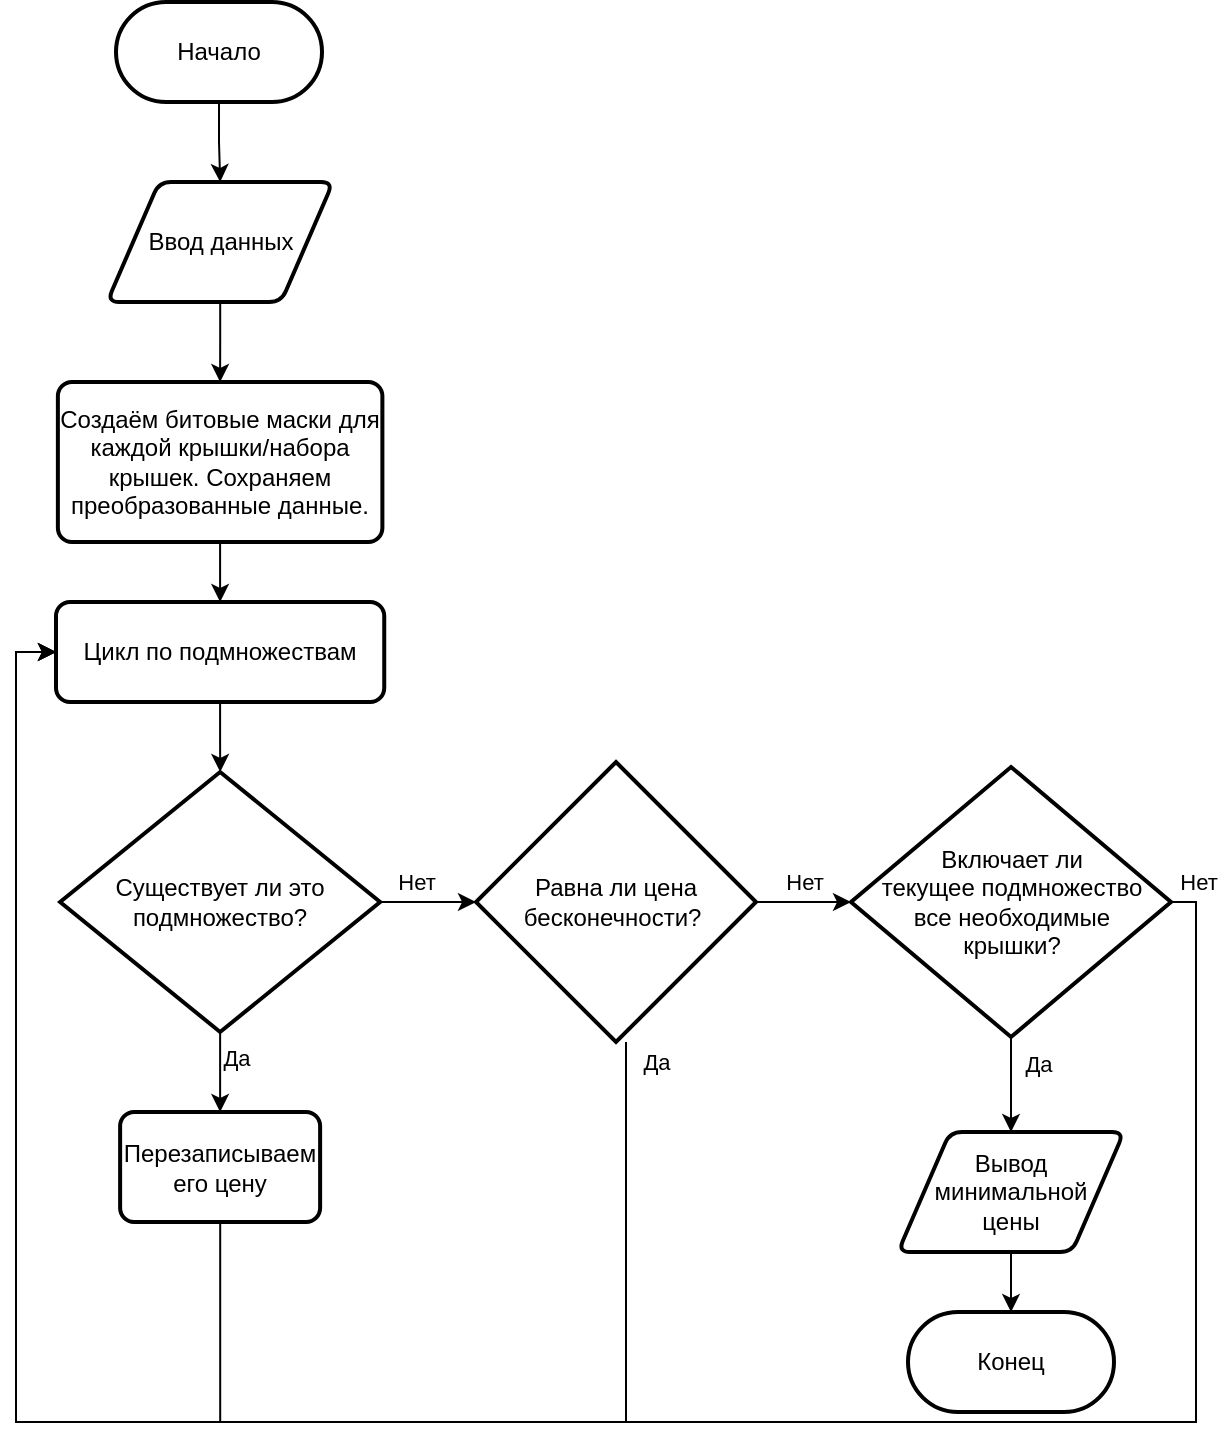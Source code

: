 <mxfile version="21.1.5" type="github">
  <diagram name="Страница 1" id="bQ_sUt_3Wh9Wx7oGjv2P">
    <mxGraphModel dx="1026" dy="604" grid="1" gridSize="10" guides="1" tooltips="1" connect="1" arrows="1" fold="1" page="1" pageScale="1" pageWidth="827" pageHeight="1169" math="0" shadow="0">
      <root>
        <mxCell id="0" />
        <mxCell id="1" parent="0" />
        <mxCell id="9YqZ-mT2EYhB-0YeohwO-23" value="" style="edgeStyle=orthogonalEdgeStyle;rounded=0;orthogonalLoop=1;jettySize=auto;html=1;" parent="1" source="_G6RMqRvs4XDsVMkIvbF-3" target="_G6RMqRvs4XDsVMkIvbF-7" edge="1">
          <mxGeometry relative="1" as="geometry" />
        </mxCell>
        <mxCell id="_G6RMqRvs4XDsVMkIvbF-3" value="Ввод данных" style="shape=parallelogram;html=1;strokeWidth=2;perimeter=parallelogramPerimeter;whiteSpace=wrap;rounded=1;arcSize=12;size=0.23;" parent="1" vertex="1">
          <mxGeometry x="65.56" y="110" width="113" height="60" as="geometry" />
        </mxCell>
        <mxCell id="9YqZ-mT2EYhB-0YeohwO-25" value="" style="edgeStyle=orthogonalEdgeStyle;rounded=0;orthogonalLoop=1;jettySize=auto;html=1;entryX=0.5;entryY=0;entryDx=0;entryDy=0;" parent="1" source="_G6RMqRvs4XDsVMkIvbF-7" target="_G6RMqRvs4XDsVMkIvbF-9" edge="1">
          <mxGeometry relative="1" as="geometry" />
        </mxCell>
        <mxCell id="_G6RMqRvs4XDsVMkIvbF-7" value="Создаём битовые маски для каждой крышки/набора крышек. Сохраняем преобразованные данные." style="rounded=1;whiteSpace=wrap;html=1;absoluteArcSize=1;arcSize=14;strokeWidth=2;" parent="1" vertex="1">
          <mxGeometry x="40.94" y="210" width="162.25" height="80" as="geometry" />
        </mxCell>
        <mxCell id="9YqZ-mT2EYhB-0YeohwO-26" value="" style="edgeStyle=orthogonalEdgeStyle;rounded=0;orthogonalLoop=1;jettySize=auto;html=1;" parent="1" source="_G6RMqRvs4XDsVMkIvbF-9" target="_G6RMqRvs4XDsVMkIvbF-21" edge="1">
          <mxGeometry relative="1" as="geometry" />
        </mxCell>
        <mxCell id="_G6RMqRvs4XDsVMkIvbF-9" value="Цикл по подмножествам" style="rounded=1;whiteSpace=wrap;html=1;absoluteArcSize=1;arcSize=14;strokeWidth=2;" parent="1" vertex="1">
          <mxGeometry x="40" y="320" width="164.12" height="50" as="geometry" />
        </mxCell>
        <mxCell id="9YqZ-mT2EYhB-0YeohwO-27" value="" style="edgeStyle=orthogonalEdgeStyle;rounded=0;orthogonalLoop=1;jettySize=auto;html=1;" parent="1" source="_G6RMqRvs4XDsVMkIvbF-21" target="9YqZ-mT2EYhB-0YeohwO-1" edge="1">
          <mxGeometry relative="1" as="geometry" />
        </mxCell>
        <mxCell id="9YqZ-mT2EYhB-0YeohwO-36" value="Нет" style="edgeLabel;html=1;align=center;verticalAlign=middle;resizable=0;points=[];" parent="9YqZ-mT2EYhB-0YeohwO-27" vertex="1" connectable="0">
          <mxGeometry x="-0.252" y="3" relative="1" as="geometry">
            <mxPoint y="-7" as="offset" />
          </mxGeometry>
        </mxCell>
        <mxCell id="9YqZ-mT2EYhB-0YeohwO-28" value="" style="edgeStyle=orthogonalEdgeStyle;rounded=0;orthogonalLoop=1;jettySize=auto;html=1;" parent="1" source="_G6RMqRvs4XDsVMkIvbF-21" target="9YqZ-mT2EYhB-0YeohwO-3" edge="1">
          <mxGeometry relative="1" as="geometry" />
        </mxCell>
        <mxCell id="9YqZ-mT2EYhB-0YeohwO-35" value="Да" style="edgeLabel;html=1;align=center;verticalAlign=middle;resizable=0;points=[];" parent="9YqZ-mT2EYhB-0YeohwO-28" vertex="1" connectable="0">
          <mxGeometry x="-0.35" relative="1" as="geometry">
            <mxPoint x="8" as="offset" />
          </mxGeometry>
        </mxCell>
        <mxCell id="_G6RMqRvs4XDsVMkIvbF-21" value="Существует ли это подмножество?" style="strokeWidth=2;html=1;shape=mxgraph.flowchart.decision;whiteSpace=wrap;" parent="1" vertex="1">
          <mxGeometry x="42.06" y="405" width="160" height="130" as="geometry" />
        </mxCell>
        <mxCell id="9YqZ-mT2EYhB-0YeohwO-29" value="" style="edgeStyle=orthogonalEdgeStyle;rounded=0;orthogonalLoop=1;jettySize=auto;html=1;" parent="1" source="9YqZ-mT2EYhB-0YeohwO-1" target="9YqZ-mT2EYhB-0YeohwO-2" edge="1">
          <mxGeometry relative="1" as="geometry" />
        </mxCell>
        <mxCell id="9YqZ-mT2EYhB-0YeohwO-38" value="Нет" style="edgeLabel;html=1;align=center;verticalAlign=middle;resizable=0;points=[];" parent="9YqZ-mT2EYhB-0YeohwO-29" vertex="1" connectable="0">
          <mxGeometry x="0.357" relative="1" as="geometry">
            <mxPoint x="-8" y="-10" as="offset" />
          </mxGeometry>
        </mxCell>
        <mxCell id="9YqZ-mT2EYhB-0YeohwO-31" style="edgeStyle=orthogonalEdgeStyle;rounded=0;orthogonalLoop=1;jettySize=auto;html=1;entryX=0;entryY=0.5;entryDx=0;entryDy=0;" parent="1" source="9YqZ-mT2EYhB-0YeohwO-1" target="_G6RMqRvs4XDsVMkIvbF-9" edge="1">
          <mxGeometry relative="1" as="geometry">
            <mxPoint x="20" y="340" as="targetPoint" />
            <Array as="points">
              <mxPoint x="325" y="730" />
              <mxPoint x="20" y="730" />
              <mxPoint x="20" y="345" />
            </Array>
          </mxGeometry>
        </mxCell>
        <mxCell id="9YqZ-mT2EYhB-0YeohwO-37" value="Да" style="edgeLabel;html=1;align=center;verticalAlign=middle;resizable=0;points=[];" parent="9YqZ-mT2EYhB-0YeohwO-31" vertex="1" connectable="0">
          <mxGeometry x="-0.913" y="-4" relative="1" as="geometry">
            <mxPoint x="19" y="-29" as="offset" />
          </mxGeometry>
        </mxCell>
        <mxCell id="9YqZ-mT2EYhB-0YeohwO-1" value="Равна ли цена бесконечности?&amp;nbsp;" style="strokeWidth=2;html=1;shape=mxgraph.flowchart.decision;whiteSpace=wrap;" parent="1" vertex="1">
          <mxGeometry x="250" y="400" width="140" height="140" as="geometry" />
        </mxCell>
        <mxCell id="9YqZ-mT2EYhB-0YeohwO-32" value="" style="edgeStyle=orthogonalEdgeStyle;rounded=0;orthogonalLoop=1;jettySize=auto;html=1;" parent="1" source="9YqZ-mT2EYhB-0YeohwO-2" target="9YqZ-mT2EYhB-0YeohwO-11" edge="1">
          <mxGeometry relative="1" as="geometry" />
        </mxCell>
        <mxCell id="9YqZ-mT2EYhB-0YeohwO-39" value="Да" style="edgeLabel;html=1;align=center;verticalAlign=middle;resizable=0;points=[];" parent="9YqZ-mT2EYhB-0YeohwO-32" vertex="1" connectable="0">
          <mxGeometry x="-0.221" y="2" relative="1" as="geometry">
            <mxPoint x="11" y="-5" as="offset" />
          </mxGeometry>
        </mxCell>
        <mxCell id="9YqZ-mT2EYhB-0YeohwO-33" style="edgeStyle=orthogonalEdgeStyle;rounded=0;orthogonalLoop=1;jettySize=auto;html=1;entryX=0;entryY=0.5;entryDx=0;entryDy=0;" parent="1" source="9YqZ-mT2EYhB-0YeohwO-2" target="_G6RMqRvs4XDsVMkIvbF-9" edge="1">
          <mxGeometry relative="1" as="geometry">
            <mxPoint x="20" y="520" as="targetPoint" />
            <Array as="points">
              <mxPoint x="610" y="470" />
              <mxPoint x="610" y="730" />
              <mxPoint x="20" y="730" />
              <mxPoint x="20" y="345" />
            </Array>
          </mxGeometry>
        </mxCell>
        <mxCell id="9YqZ-mT2EYhB-0YeohwO-40" value="Нет" style="edgeLabel;html=1;align=center;verticalAlign=middle;resizable=0;points=[];" parent="9YqZ-mT2EYhB-0YeohwO-33" vertex="1" connectable="0">
          <mxGeometry x="-0.961" y="1" relative="1" as="geometry">
            <mxPoint y="-22" as="offset" />
          </mxGeometry>
        </mxCell>
        <mxCell id="9YqZ-mT2EYhB-0YeohwO-2" value="Включает ли &lt;br&gt;текущее подмножество &lt;br&gt;все необходимые &lt;br&gt;крышки?" style="strokeWidth=2;html=1;shape=mxgraph.flowchart.decision;whiteSpace=wrap;" parent="1" vertex="1">
          <mxGeometry x="437.5" y="402.5" width="160" height="135" as="geometry" />
        </mxCell>
        <mxCell id="9YqZ-mT2EYhB-0YeohwO-30" style="edgeStyle=orthogonalEdgeStyle;rounded=0;orthogonalLoop=1;jettySize=auto;html=1;entryX=0;entryY=0.5;entryDx=0;entryDy=0;" parent="1" source="9YqZ-mT2EYhB-0YeohwO-3" target="_G6RMqRvs4XDsVMkIvbF-9" edge="1">
          <mxGeometry relative="1" as="geometry">
            <mxPoint x="20" y="340" as="targetPoint" />
            <Array as="points">
              <mxPoint x="122" y="730" />
              <mxPoint x="20" y="730" />
              <mxPoint x="20" y="345" />
            </Array>
          </mxGeometry>
        </mxCell>
        <mxCell id="9YqZ-mT2EYhB-0YeohwO-3" value="Перезаписываем его цену" style="rounded=1;whiteSpace=wrap;html=1;absoluteArcSize=1;arcSize=14;strokeWidth=2;" parent="1" vertex="1">
          <mxGeometry x="72.06" y="575" width="100" height="55" as="geometry" />
        </mxCell>
        <mxCell id="9YqZ-mT2EYhB-0YeohwO-22" value="" style="edgeStyle=orthogonalEdgeStyle;rounded=0;orthogonalLoop=1;jettySize=auto;html=1;" parent="1" source="9YqZ-mT2EYhB-0YeohwO-8" target="_G6RMqRvs4XDsVMkIvbF-3" edge="1">
          <mxGeometry relative="1" as="geometry" />
        </mxCell>
        <mxCell id="9YqZ-mT2EYhB-0YeohwO-8" value="Начало" style="html=1;dashed=0;whiteSpace=wrap;shape=mxgraph.dfd.start;strokeWidth=2;" parent="1" vertex="1">
          <mxGeometry x="70" y="20" width="103" height="50" as="geometry" />
        </mxCell>
        <mxCell id="9YqZ-mT2EYhB-0YeohwO-10" value="Конец" style="html=1;dashed=0;whiteSpace=wrap;shape=mxgraph.dfd.start;strokeWidth=2;" parent="1" vertex="1">
          <mxGeometry x="466" y="675" width="103" height="50" as="geometry" />
        </mxCell>
        <mxCell id="9YqZ-mT2EYhB-0YeohwO-34" value="" style="edgeStyle=orthogonalEdgeStyle;rounded=0;orthogonalLoop=1;jettySize=auto;html=1;" parent="1" source="9YqZ-mT2EYhB-0YeohwO-11" target="9YqZ-mT2EYhB-0YeohwO-10" edge="1">
          <mxGeometry relative="1" as="geometry" />
        </mxCell>
        <mxCell id="9YqZ-mT2EYhB-0YeohwO-11" value="Вывод минимальной&lt;br&gt;цены" style="shape=parallelogram;html=1;strokeWidth=2;perimeter=parallelogramPerimeter;whiteSpace=wrap;rounded=1;arcSize=12;size=0.23;" parent="1" vertex="1">
          <mxGeometry x="461.0" y="585" width="113" height="60" as="geometry" />
        </mxCell>
      </root>
    </mxGraphModel>
  </diagram>
</mxfile>
